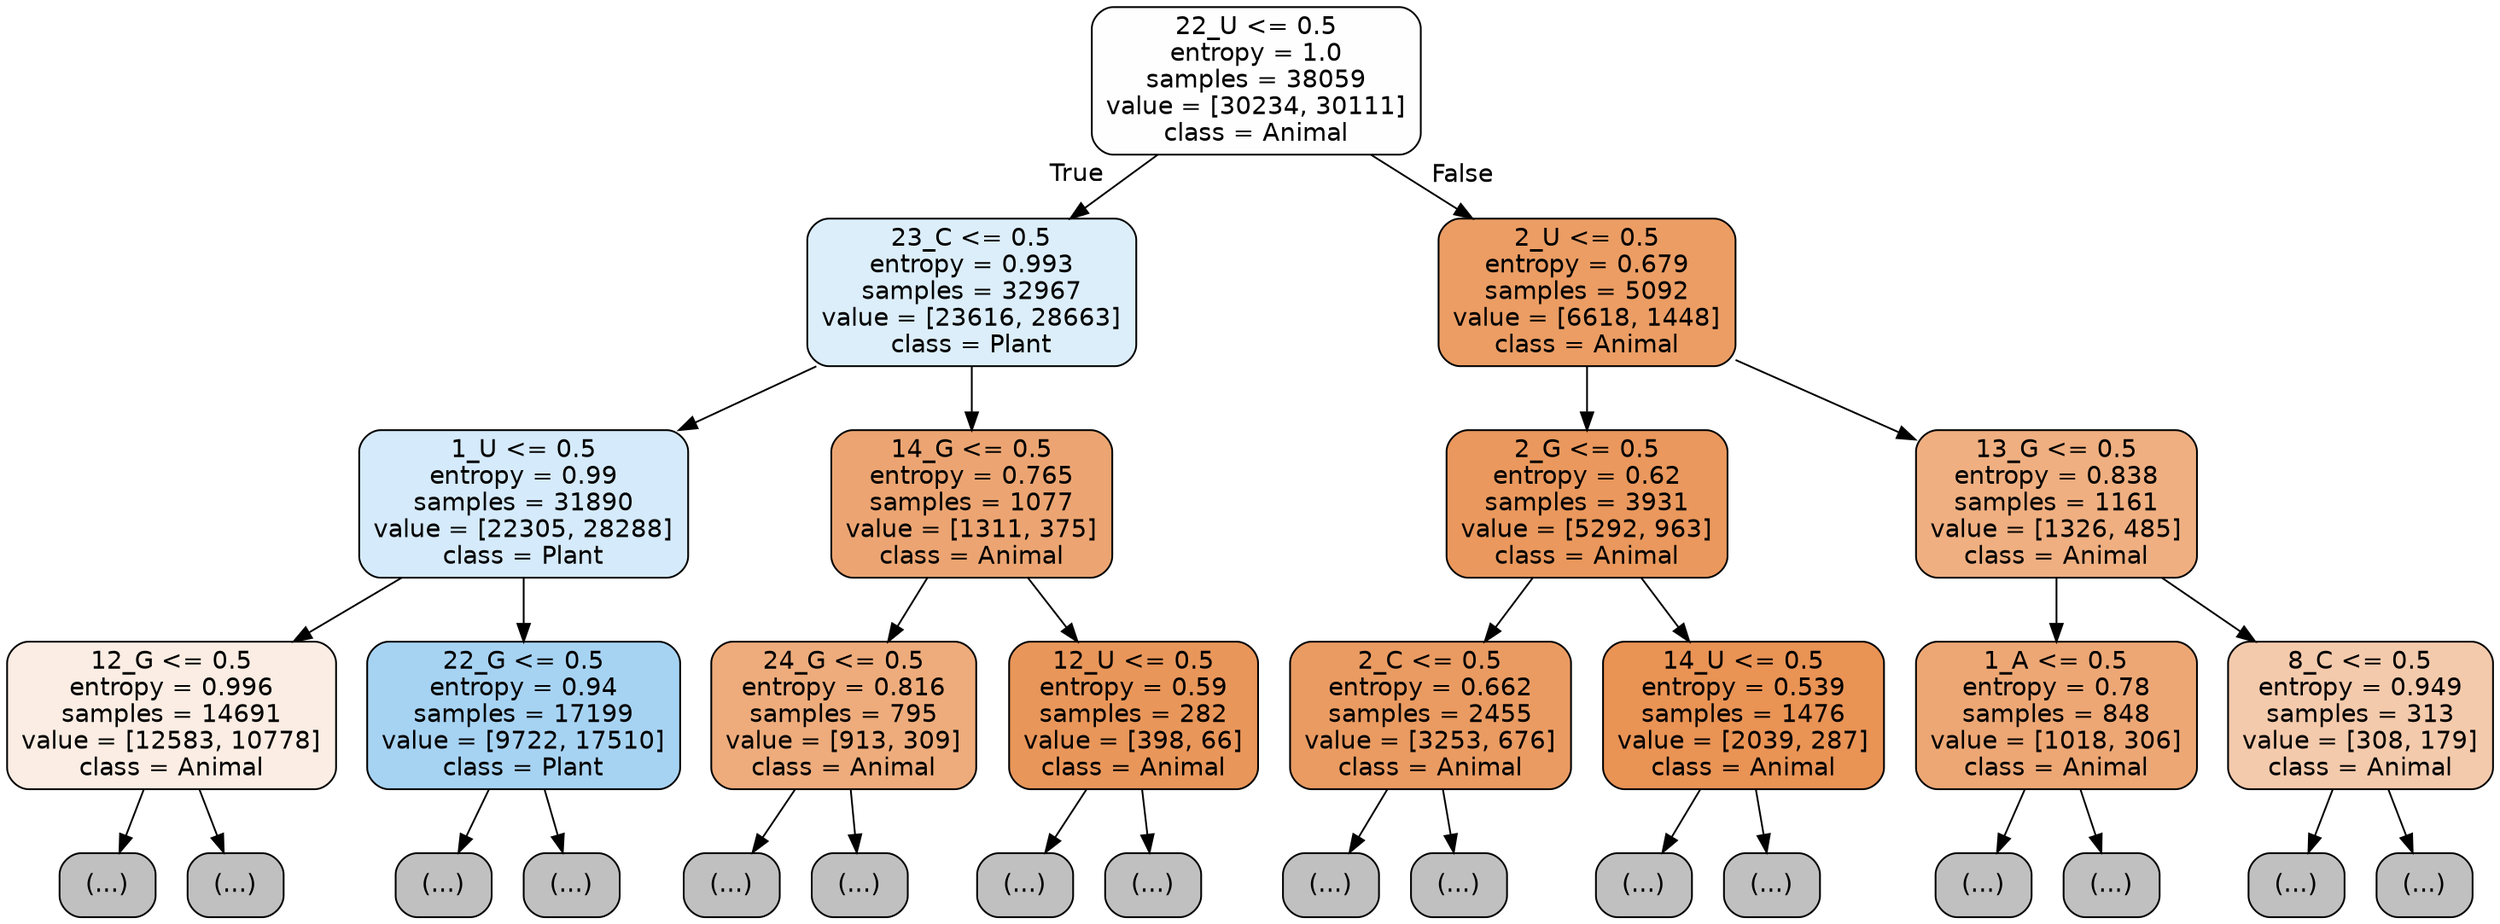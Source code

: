 digraph Tree {
node [shape=box, style="filled, rounded", color="black", fontname="helvetica"] ;
edge [fontname="helvetica"] ;
0 [label="22_U <= 0.5\nentropy = 1.0\nsamples = 38059\nvalue = [30234, 30111]\nclass = Animal", fillcolor="#fffefe"] ;
1 [label="23_C <= 0.5\nentropy = 0.993\nsamples = 32967\nvalue = [23616, 28663]\nclass = Plant", fillcolor="#dceefa"] ;
0 -> 1 [labeldistance=2.5, labelangle=45, headlabel="True"] ;
2 [label="1_U <= 0.5\nentropy = 0.99\nsamples = 31890\nvalue = [22305, 28288]\nclass = Plant", fillcolor="#d5eafa"] ;
1 -> 2 ;
3 [label="12_G <= 0.5\nentropy = 0.996\nsamples = 14691\nvalue = [12583, 10778]\nclass = Animal", fillcolor="#fbede3"] ;
2 -> 3 ;
4 [label="(...)", fillcolor="#C0C0C0"] ;
3 -> 4 ;
6047 [label="(...)", fillcolor="#C0C0C0"] ;
3 -> 6047 ;
8266 [label="22_G <= 0.5\nentropy = 0.94\nsamples = 17199\nvalue = [9722, 17510]\nclass = Plant", fillcolor="#a7d3f3"] ;
2 -> 8266 ;
8267 [label="(...)", fillcolor="#C0C0C0"] ;
8266 -> 8267 ;
13762 [label="(...)", fillcolor="#C0C0C0"] ;
8266 -> 13762 ;
14547 [label="14_G <= 0.5\nentropy = 0.765\nsamples = 1077\nvalue = [1311, 375]\nclass = Animal", fillcolor="#eca572"] ;
1 -> 14547 ;
14548 [label="24_G <= 0.5\nentropy = 0.816\nsamples = 795\nvalue = [913, 309]\nclass = Animal", fillcolor="#eeac7c"] ;
14547 -> 14548 ;
14549 [label="(...)", fillcolor="#C0C0C0"] ;
14548 -> 14549 ;
14894 [label="(...)", fillcolor="#C0C0C0"] ;
14548 -> 14894 ;
14933 [label="12_U <= 0.5\nentropy = 0.59\nsamples = 282\nvalue = [398, 66]\nclass = Animal", fillcolor="#e9965a"] ;
14547 -> 14933 ;
14934 [label="(...)", fillcolor="#C0C0C0"] ;
14933 -> 14934 ;
15031 [label="(...)", fillcolor="#C0C0C0"] ;
14933 -> 15031 ;
15058 [label="2_U <= 0.5\nentropy = 0.679\nsamples = 5092\nvalue = [6618, 1448]\nclass = Animal", fillcolor="#eb9d64"] ;
0 -> 15058 [labeldistance=2.5, labelangle=-45, headlabel="False"] ;
15059 [label="2_G <= 0.5\nentropy = 0.62\nsamples = 3931\nvalue = [5292, 963]\nclass = Animal", fillcolor="#ea985d"] ;
15058 -> 15059 ;
15060 [label="2_C <= 0.5\nentropy = 0.662\nsamples = 2455\nvalue = [3253, 676]\nclass = Animal", fillcolor="#ea9b62"] ;
15059 -> 15060 ;
15061 [label="(...)", fillcolor="#C0C0C0"] ;
15060 -> 15061 ;
15528 [label="(...)", fillcolor="#C0C0C0"] ;
15060 -> 15528 ;
15927 [label="14_U <= 0.5\nentropy = 0.539\nsamples = 1476\nvalue = [2039, 287]\nclass = Animal", fillcolor="#e99355"] ;
15059 -> 15927 ;
15928 [label="(...)", fillcolor="#C0C0C0"] ;
15927 -> 15928 ;
16279 [label="(...)", fillcolor="#C0C0C0"] ;
15927 -> 16279 ;
16412 [label="13_G <= 0.5\nentropy = 0.838\nsamples = 1161\nvalue = [1326, 485]\nclass = Animal", fillcolor="#efaf81"] ;
15058 -> 16412 ;
16413 [label="1_A <= 0.5\nentropy = 0.78\nsamples = 848\nvalue = [1018, 306]\nclass = Animal", fillcolor="#eda775"] ;
16412 -> 16413 ;
16414 [label="(...)", fillcolor="#C0C0C0"] ;
16413 -> 16414 ;
16701 [label="(...)", fillcolor="#C0C0C0"] ;
16413 -> 16701 ;
16784 [label="8_C <= 0.5\nentropy = 0.949\nsamples = 313\nvalue = [308, 179]\nclass = Animal", fillcolor="#f4caac"] ;
16412 -> 16784 ;
16785 [label="(...)", fillcolor="#C0C0C0"] ;
16784 -> 16785 ;
16888 [label="(...)", fillcolor="#C0C0C0"] ;
16784 -> 16888 ;
}